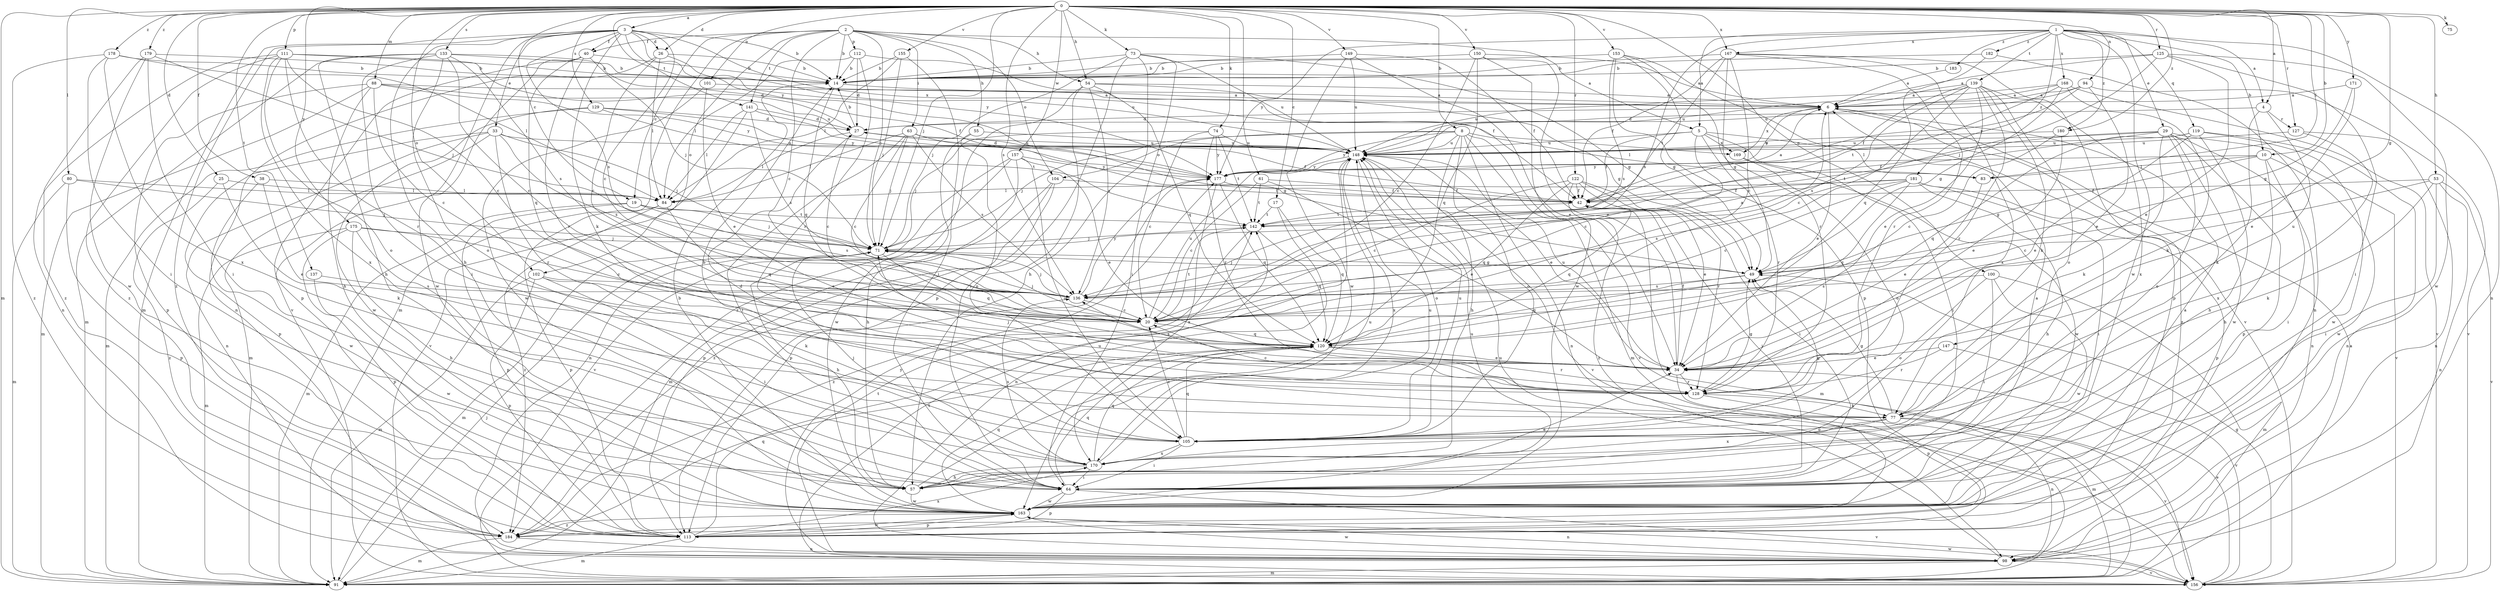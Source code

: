 strict digraph  {
0;
1;
2;
3;
4;
5;
6;
8;
10;
14;
17;
19;
20;
25;
26;
27;
29;
33;
34;
38;
40;
42;
49;
53;
54;
55;
57;
61;
63;
64;
71;
73;
74;
75;
77;
80;
83;
84;
88;
91;
94;
98;
100;
101;
102;
104;
105;
111;
112;
113;
119;
120;
122;
125;
127;
128;
129;
133;
136;
137;
139;
141;
142;
147;
148;
149;
150;
153;
155;
156;
157;
163;
167;
168;
169;
170;
171;
175;
177;
178;
179;
180;
181;
182;
183;
184;
0 -> 3  [label=a];
0 -> 4  [label=a];
0 -> 8  [label=b];
0 -> 10  [label=b];
0 -> 17  [label=c];
0 -> 19  [label=c];
0 -> 25  [label=d];
0 -> 26  [label=d];
0 -> 38  [label=f];
0 -> 49  [label=g];
0 -> 53  [label=h];
0 -> 54  [label=h];
0 -> 61  [label=i];
0 -> 71  [label=j];
0 -> 73  [label=k];
0 -> 74  [label=k];
0 -> 75  [label=k];
0 -> 80  [label=l];
0 -> 83  [label=l];
0 -> 88  [label=m];
0 -> 91  [label=m];
0 -> 94  [label=n];
0 -> 100  [label=o];
0 -> 101  [label=o];
0 -> 102  [label=o];
0 -> 111  [label=p];
0 -> 122  [label=r];
0 -> 125  [label=r];
0 -> 127  [label=r];
0 -> 129  [label=s];
0 -> 133  [label=s];
0 -> 136  [label=s];
0 -> 137  [label=t];
0 -> 149  [label=v];
0 -> 150  [label=v];
0 -> 153  [label=v];
0 -> 155  [label=v];
0 -> 157  [label=w];
0 -> 167  [label=x];
0 -> 171  [label=y];
0 -> 175  [label=y];
0 -> 177  [label=y];
0 -> 178  [label=z];
0 -> 179  [label=z];
0 -> 180  [label=z];
1 -> 4  [label=a];
1 -> 5  [label=a];
1 -> 10  [label=b];
1 -> 29  [label=e];
1 -> 98  [label=n];
1 -> 119  [label=q];
1 -> 136  [label=s];
1 -> 139  [label=t];
1 -> 163  [label=w];
1 -> 167  [label=x];
1 -> 168  [label=x];
1 -> 177  [label=y];
1 -> 180  [label=z];
1 -> 181  [label=z];
1 -> 182  [label=z];
1 -> 183  [label=z];
2 -> 5  [label=a];
2 -> 14  [label=b];
2 -> 19  [label=c];
2 -> 20  [label=c];
2 -> 40  [label=f];
2 -> 54  [label=h];
2 -> 55  [label=h];
2 -> 63  [label=i];
2 -> 71  [label=j];
2 -> 91  [label=m];
2 -> 102  [label=o];
2 -> 104  [label=o];
2 -> 112  [label=p];
2 -> 141  [label=t];
3 -> 14  [label=b];
3 -> 20  [label=c];
3 -> 26  [label=d];
3 -> 33  [label=e];
3 -> 40  [label=f];
3 -> 57  [label=h];
3 -> 77  [label=k];
3 -> 91  [label=m];
3 -> 136  [label=s];
3 -> 141  [label=t];
3 -> 156  [label=v];
3 -> 169  [label=x];
3 -> 177  [label=y];
3 -> 184  [label=z];
4 -> 27  [label=d];
4 -> 77  [label=k];
4 -> 127  [label=r];
4 -> 147  [label=u];
5 -> 20  [label=c];
5 -> 42  [label=f];
5 -> 64  [label=i];
5 -> 83  [label=l];
5 -> 128  [label=r];
5 -> 148  [label=u];
5 -> 169  [label=x];
6 -> 27  [label=d];
6 -> 34  [label=e];
6 -> 169  [label=x];
6 -> 177  [label=y];
6 -> 184  [label=z];
8 -> 57  [label=h];
8 -> 71  [label=j];
8 -> 83  [label=l];
8 -> 91  [label=m];
8 -> 98  [label=n];
8 -> 104  [label=o];
8 -> 105  [label=o];
8 -> 148  [label=u];
8 -> 156  [label=v];
8 -> 177  [label=y];
10 -> 49  [label=g];
10 -> 57  [label=h];
10 -> 64  [label=i];
10 -> 83  [label=l];
10 -> 163  [label=w];
10 -> 177  [label=y];
14 -> 6  [label=a];
14 -> 120  [label=q];
17 -> 98  [label=n];
17 -> 120  [label=q];
17 -> 142  [label=t];
19 -> 71  [label=j];
19 -> 91  [label=m];
19 -> 113  [label=p];
19 -> 136  [label=s];
19 -> 142  [label=t];
20 -> 71  [label=j];
20 -> 120  [label=q];
20 -> 142  [label=t];
20 -> 148  [label=u];
25 -> 77  [label=k];
25 -> 84  [label=l];
25 -> 184  [label=z];
26 -> 14  [label=b];
26 -> 20  [label=c];
26 -> 84  [label=l];
26 -> 98  [label=n];
26 -> 148  [label=u];
27 -> 14  [label=b];
27 -> 20  [label=c];
27 -> 84  [label=l];
27 -> 148  [label=u];
29 -> 42  [label=f];
29 -> 77  [label=k];
29 -> 98  [label=n];
29 -> 105  [label=o];
29 -> 113  [label=p];
29 -> 142  [label=t];
29 -> 148  [label=u];
29 -> 156  [label=v];
29 -> 163  [label=w];
33 -> 71  [label=j];
33 -> 91  [label=m];
33 -> 98  [label=n];
33 -> 113  [label=p];
33 -> 128  [label=r];
33 -> 136  [label=s];
33 -> 148  [label=u];
34 -> 42  [label=f];
34 -> 113  [label=p];
34 -> 128  [label=r];
34 -> 136  [label=s];
34 -> 148  [label=u];
38 -> 34  [label=e];
38 -> 84  [label=l];
38 -> 163  [label=w];
40 -> 14  [label=b];
40 -> 71  [label=j];
40 -> 113  [label=p];
40 -> 120  [label=q];
40 -> 128  [label=r];
40 -> 163  [label=w];
42 -> 6  [label=a];
42 -> 64  [label=i];
42 -> 91  [label=m];
42 -> 120  [label=q];
42 -> 142  [label=t];
49 -> 71  [label=j];
49 -> 120  [label=q];
49 -> 136  [label=s];
53 -> 20  [label=c];
53 -> 42  [label=f];
53 -> 64  [label=i];
53 -> 77  [label=k];
53 -> 98  [label=n];
53 -> 156  [label=v];
54 -> 6  [label=a];
54 -> 49  [label=g];
54 -> 64  [label=i];
54 -> 120  [label=q];
54 -> 136  [label=s];
54 -> 184  [label=z];
55 -> 105  [label=o];
55 -> 148  [label=u];
55 -> 163  [label=w];
57 -> 34  [label=e];
57 -> 148  [label=u];
57 -> 163  [label=w];
61 -> 20  [label=c];
61 -> 34  [label=e];
61 -> 42  [label=f];
61 -> 142  [label=t];
63 -> 20  [label=c];
63 -> 42  [label=f];
63 -> 64  [label=i];
63 -> 71  [label=j];
63 -> 84  [label=l];
63 -> 136  [label=s];
63 -> 148  [label=u];
64 -> 6  [label=a];
64 -> 113  [label=p];
64 -> 120  [label=q];
64 -> 156  [label=v];
64 -> 163  [label=w];
71 -> 49  [label=g];
71 -> 57  [label=h];
71 -> 91  [label=m];
71 -> 120  [label=q];
73 -> 14  [label=b];
73 -> 49  [label=g];
73 -> 57  [label=h];
73 -> 64  [label=i];
73 -> 71  [label=j];
73 -> 113  [label=p];
73 -> 148  [label=u];
74 -> 20  [label=c];
74 -> 71  [label=j];
74 -> 128  [label=r];
74 -> 142  [label=t];
74 -> 148  [label=u];
74 -> 177  [label=y];
77 -> 49  [label=g];
77 -> 98  [label=n];
77 -> 105  [label=o];
77 -> 156  [label=v];
77 -> 170  [label=x];
80 -> 71  [label=j];
80 -> 84  [label=l];
80 -> 91  [label=m];
80 -> 113  [label=p];
83 -> 34  [label=e];
84 -> 113  [label=p];
84 -> 120  [label=q];
84 -> 184  [label=z];
88 -> 6  [label=a];
88 -> 20  [label=c];
88 -> 57  [label=h];
88 -> 91  [label=m];
88 -> 113  [label=p];
88 -> 148  [label=u];
88 -> 177  [label=y];
91 -> 6  [label=a];
91 -> 71  [label=j];
94 -> 6  [label=a];
94 -> 34  [label=e];
94 -> 148  [label=u];
94 -> 156  [label=v];
94 -> 177  [label=y];
98 -> 91  [label=m];
98 -> 142  [label=t];
98 -> 148  [label=u];
98 -> 156  [label=v];
98 -> 163  [label=w];
98 -> 177  [label=y];
100 -> 64  [label=i];
100 -> 91  [label=m];
100 -> 105  [label=o];
100 -> 136  [label=s];
100 -> 163  [label=w];
101 -> 6  [label=a];
101 -> 34  [label=e];
101 -> 163  [label=w];
102 -> 64  [label=i];
102 -> 77  [label=k];
102 -> 91  [label=m];
102 -> 113  [label=p];
102 -> 136  [label=s];
104 -> 42  [label=f];
104 -> 91  [label=m];
104 -> 113  [label=p];
104 -> 184  [label=z];
105 -> 14  [label=b];
105 -> 20  [label=c];
105 -> 27  [label=d];
105 -> 49  [label=g];
105 -> 64  [label=i];
105 -> 120  [label=q];
105 -> 148  [label=u];
105 -> 170  [label=x];
111 -> 14  [label=b];
111 -> 20  [label=c];
111 -> 27  [label=d];
111 -> 98  [label=n];
111 -> 105  [label=o];
111 -> 128  [label=r];
111 -> 170  [label=x];
111 -> 184  [label=z];
112 -> 14  [label=b];
112 -> 27  [label=d];
112 -> 42  [label=f];
112 -> 84  [label=l];
112 -> 128  [label=r];
113 -> 91  [label=m];
113 -> 148  [label=u];
113 -> 163  [label=w];
113 -> 170  [label=x];
119 -> 34  [label=e];
119 -> 57  [label=h];
119 -> 98  [label=n];
119 -> 120  [label=q];
119 -> 148  [label=u];
119 -> 163  [label=w];
120 -> 34  [label=e];
120 -> 128  [label=r];
122 -> 20  [label=c];
122 -> 34  [label=e];
122 -> 42  [label=f];
122 -> 64  [label=i];
122 -> 120  [label=q];
122 -> 128  [label=r];
122 -> 184  [label=z];
125 -> 6  [label=a];
125 -> 14  [label=b];
125 -> 34  [label=e];
125 -> 64  [label=i];
125 -> 71  [label=j];
125 -> 163  [label=w];
127 -> 98  [label=n];
127 -> 148  [label=u];
127 -> 170  [label=x];
128 -> 20  [label=c];
128 -> 49  [label=g];
128 -> 71  [label=j];
128 -> 77  [label=k];
128 -> 91  [label=m];
129 -> 27  [label=d];
129 -> 91  [label=m];
129 -> 142  [label=t];
129 -> 163  [label=w];
129 -> 177  [label=y];
133 -> 14  [label=b];
133 -> 20  [label=c];
133 -> 42  [label=f];
133 -> 57  [label=h];
133 -> 64  [label=i];
133 -> 91  [label=m];
133 -> 105  [label=o];
133 -> 136  [label=s];
136 -> 6  [label=a];
136 -> 20  [label=c];
136 -> 71  [label=j];
136 -> 177  [label=y];
137 -> 136  [label=s];
137 -> 163  [label=w];
139 -> 6  [label=a];
139 -> 20  [label=c];
139 -> 34  [label=e];
139 -> 42  [label=f];
139 -> 77  [label=k];
139 -> 105  [label=o];
139 -> 128  [label=r];
139 -> 136  [label=s];
139 -> 148  [label=u];
139 -> 170  [label=x];
141 -> 27  [label=d];
141 -> 49  [label=g];
141 -> 84  [label=l];
141 -> 136  [label=s];
141 -> 156  [label=v];
142 -> 71  [label=j];
142 -> 120  [label=q];
142 -> 184  [label=z];
147 -> 34  [label=e];
147 -> 128  [label=r];
147 -> 156  [label=v];
148 -> 27  [label=d];
148 -> 34  [label=e];
148 -> 105  [label=o];
148 -> 156  [label=v];
148 -> 170  [label=x];
148 -> 177  [label=y];
149 -> 14  [label=b];
149 -> 34  [label=e];
149 -> 42  [label=f];
149 -> 148  [label=u];
149 -> 163  [label=w];
150 -> 6  [label=a];
150 -> 14  [label=b];
150 -> 20  [label=c];
150 -> 34  [label=e];
150 -> 120  [label=q];
150 -> 163  [label=w];
153 -> 14  [label=b];
153 -> 49  [label=g];
153 -> 113  [label=p];
153 -> 128  [label=r];
153 -> 136  [label=s];
153 -> 156  [label=v];
155 -> 14  [label=b];
155 -> 64  [label=i];
155 -> 71  [label=j];
155 -> 84  [label=l];
156 -> 34  [label=e];
156 -> 49  [label=g];
156 -> 142  [label=t];
156 -> 163  [label=w];
157 -> 34  [label=e];
157 -> 57  [label=h];
157 -> 98  [label=n];
157 -> 105  [label=o];
157 -> 156  [label=v];
157 -> 177  [label=y];
163 -> 6  [label=a];
163 -> 14  [label=b];
163 -> 98  [label=n];
163 -> 113  [label=p];
163 -> 120  [label=q];
163 -> 148  [label=u];
163 -> 184  [label=z];
167 -> 14  [label=b];
167 -> 20  [label=c];
167 -> 42  [label=f];
167 -> 49  [label=g];
167 -> 113  [label=p];
167 -> 128  [label=r];
167 -> 142  [label=t];
167 -> 170  [label=x];
168 -> 6  [label=a];
168 -> 49  [label=g];
168 -> 77  [label=k];
168 -> 142  [label=t];
168 -> 148  [label=u];
168 -> 156  [label=v];
169 -> 105  [label=o];
169 -> 163  [label=w];
170 -> 57  [label=h];
170 -> 64  [label=i];
170 -> 71  [label=j];
170 -> 120  [label=q];
170 -> 136  [label=s];
170 -> 148  [label=u];
171 -> 6  [label=a];
171 -> 34  [label=e];
171 -> 49  [label=g];
175 -> 20  [label=c];
175 -> 57  [label=h];
175 -> 64  [label=i];
175 -> 71  [label=j];
175 -> 91  [label=m];
175 -> 113  [label=p];
177 -> 42  [label=f];
177 -> 113  [label=p];
177 -> 120  [label=q];
177 -> 170  [label=x];
178 -> 14  [label=b];
178 -> 64  [label=i];
178 -> 84  [label=l];
178 -> 170  [label=x];
178 -> 184  [label=z];
179 -> 14  [label=b];
179 -> 64  [label=i];
179 -> 71  [label=j];
179 -> 163  [label=w];
179 -> 184  [label=z];
180 -> 20  [label=c];
180 -> 34  [label=e];
180 -> 148  [label=u];
181 -> 20  [label=c];
181 -> 42  [label=f];
181 -> 57  [label=h];
181 -> 64  [label=i];
181 -> 84  [label=l];
181 -> 113  [label=p];
181 -> 120  [label=q];
181 -> 136  [label=s];
182 -> 14  [label=b];
182 -> 98  [label=n];
182 -> 120  [label=q];
183 -> 6  [label=a];
184 -> 91  [label=m];
184 -> 98  [label=n];
184 -> 120  [label=q];
}
